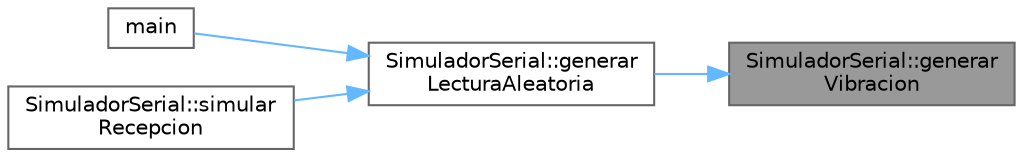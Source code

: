 digraph "SimuladorSerial::generarVibracion"
{
 // INTERACTIVE_SVG=YES
 // LATEX_PDF_SIZE
  bgcolor="transparent";
  edge [fontname=Helvetica,fontsize=10,labelfontname=Helvetica,labelfontsize=10];
  node [fontname=Helvetica,fontsize=10,shape=box,height=0.2,width=0.4];
  rankdir="RL";
  Node1 [id="Node000001",label="SimuladorSerial::generar\lVibracion",height=0.2,width=0.4,color="gray40", fillcolor="grey60", style="filled", fontcolor="black",tooltip="Genera una lectura de vibración."];
  Node1 -> Node2 [id="edge1_Node000001_Node000002",dir="back",color="steelblue1",style="solid",tooltip=" "];
  Node2 [id="Node000002",label="SimuladorSerial::generar\lLecturaAleatoria",height=0.2,width=0.4,color="grey40", fillcolor="white", style="filled",URL="$classSimuladorSerial.html#a67d5828c81bf751194bb6cbcacc85aef",tooltip="Genera una lectura aleatoria de cualquier tipo."];
  Node2 -> Node3 [id="edge2_Node000002_Node000003",dir="back",color="steelblue1",style="solid",tooltip=" "];
  Node3 [id="Node000003",label="main",height=0.2,width=0.4,color="grey40", fillcolor="white", style="filled",URL="$main_8cpp.html#ae66f6b31b5ad750f1fe042a706a4e3d4",tooltip=" "];
  Node2 -> Node4 [id="edge3_Node000002_Node000004",dir="back",color="steelblue1",style="solid",tooltip=" "];
  Node4 [id="Node000004",label="SimuladorSerial::simular\lRecepcion",height=0.2,width=0.4,color="grey40", fillcolor="white", style="filled",URL="$classSimuladorSerial.html#ac6d14ff9a9fe3aa74f5f042167220b64",tooltip="Simula recepción de datos del Arduino."];
}
